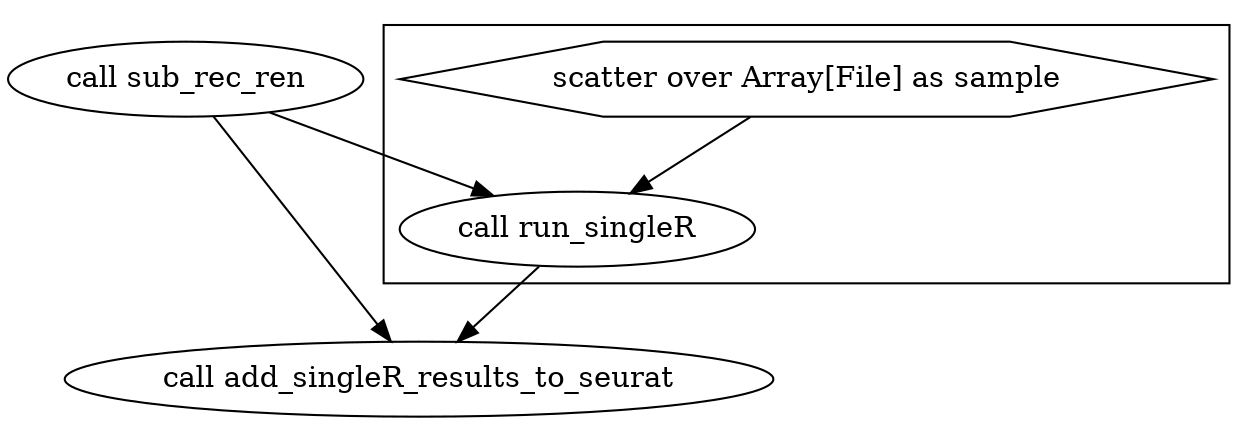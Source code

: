 digraph LinearChain_recluster_rerun_singleR {
  #rankdir=LR;
  compound=true;

  # Links
  CALL_sub_rec_ren -> CALL_add_singleR_results_to_seurat
  CALL_run_singleR -> CALL_add_singleR_results_to_seurat
  CALL_sub_rec_ren -> CALL_run_singleR
  SCATTER_0_VARIABLE_sample -> CALL_run_singleR

  # Nodes
  CALL_sub_rec_ren [label="call sub_rec_ren"]
  CALL_add_singleR_results_to_seurat [label="call add_singleR_results_to_seurat"]
  subgraph cluster_0 {
    style="filled,solid";
    fillcolor=white;
    CALL_run_singleR [label="call run_singleR"]
    SCATTER_0_VARIABLE_sample [shape="hexagon" label="scatter over Array[File] as sample"]
  }
}
